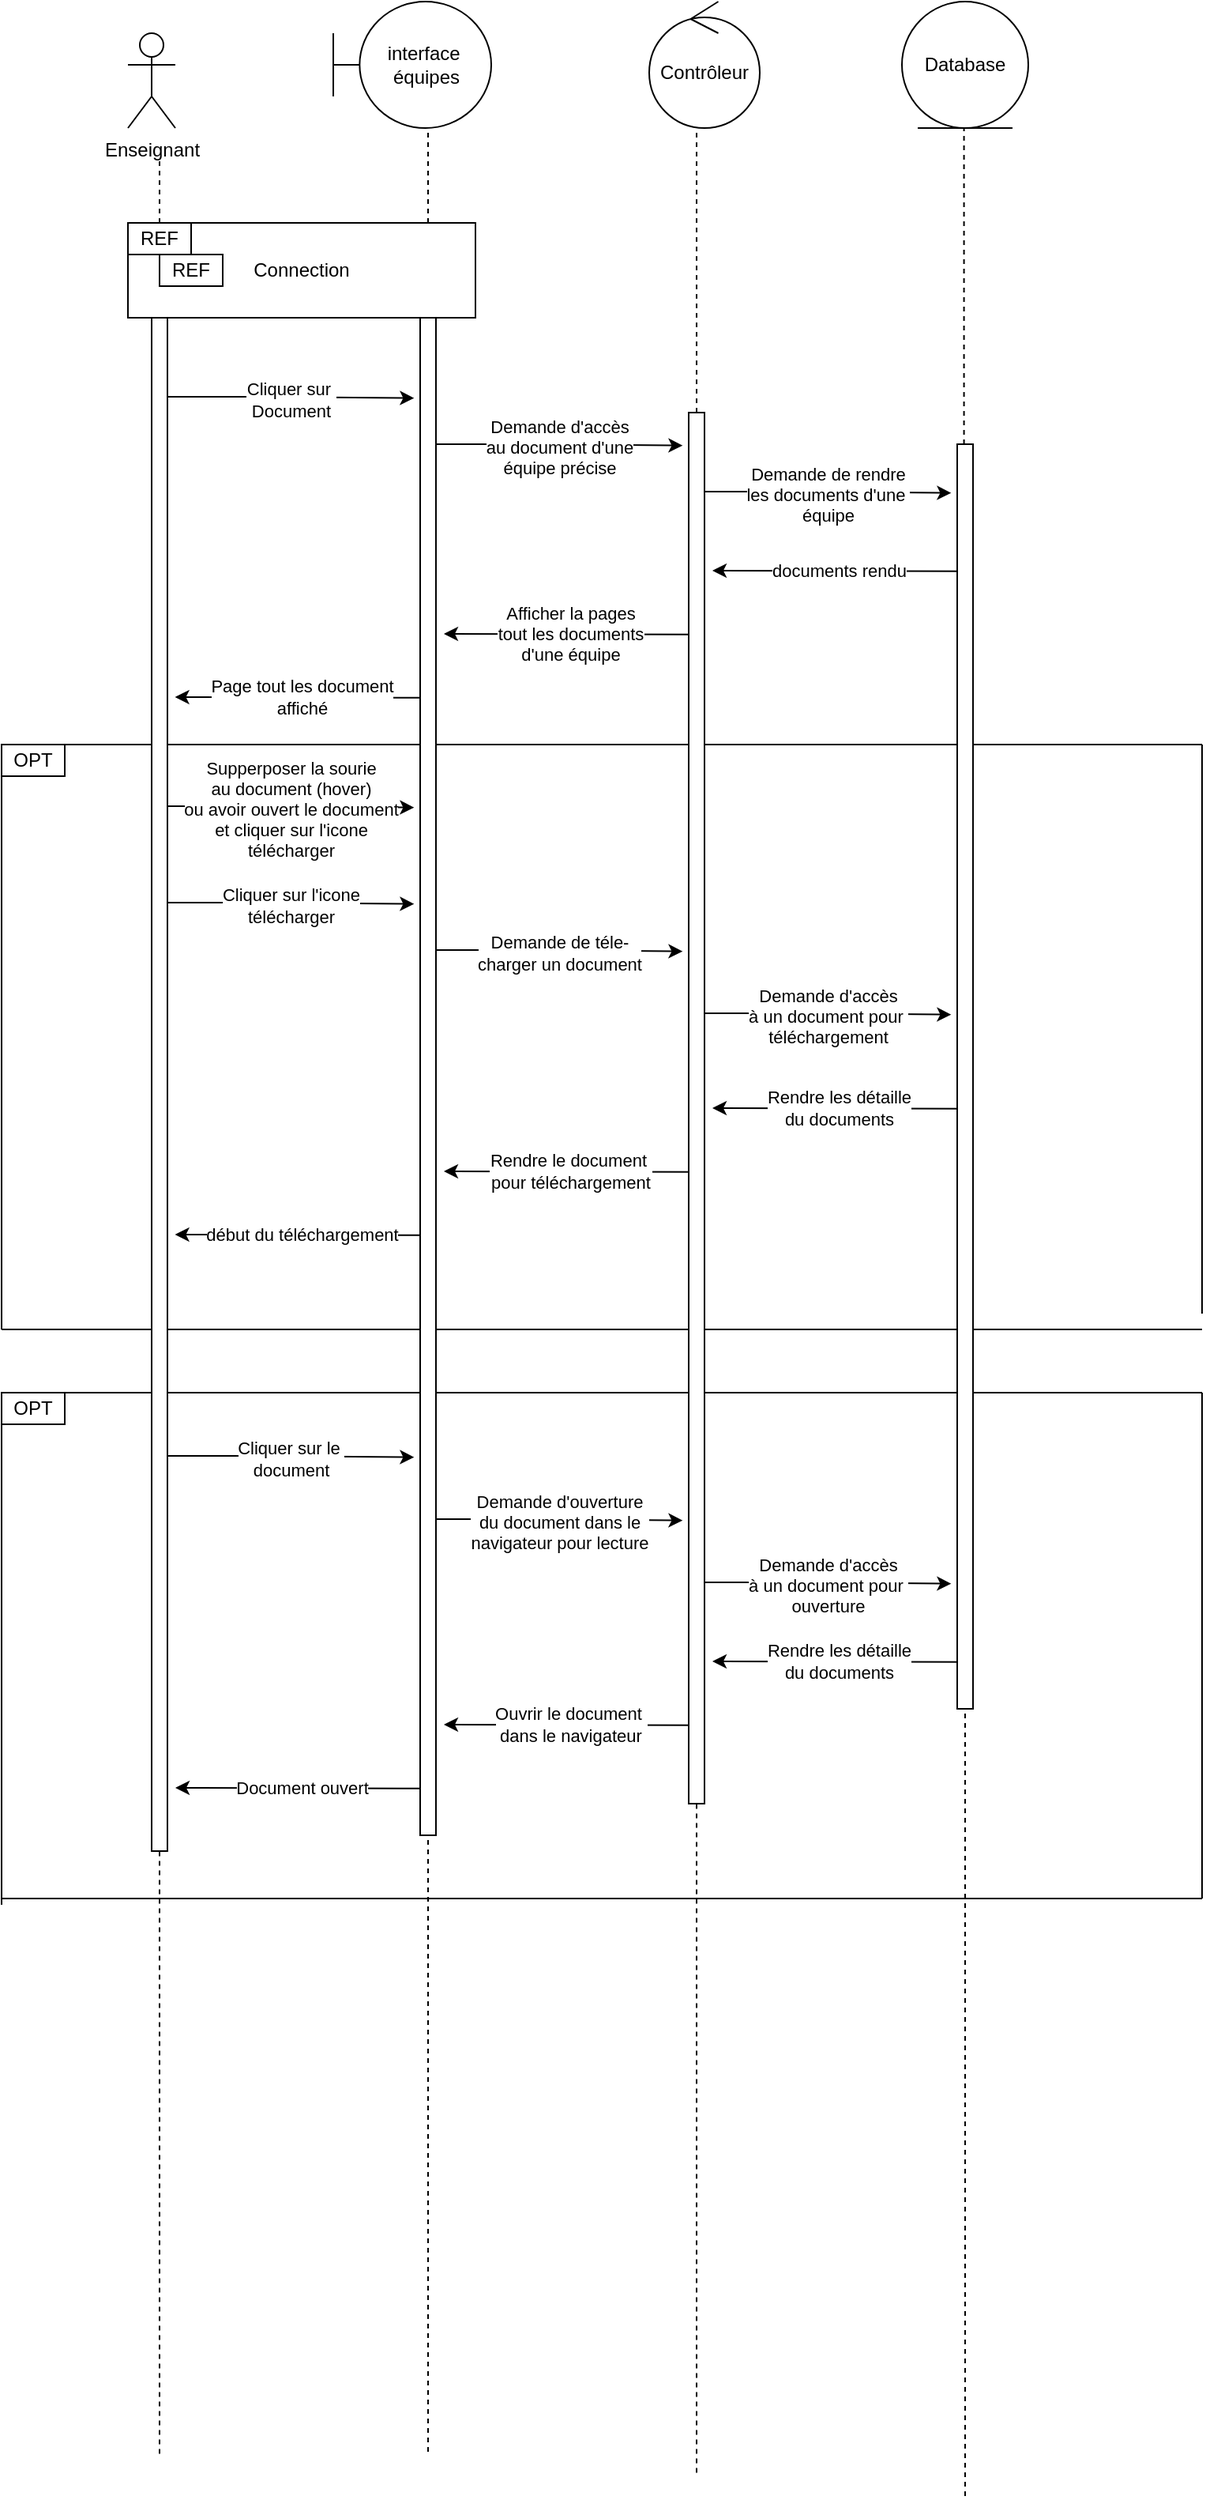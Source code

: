<mxfile version="17.1.2" type="github">
  <diagram id="kgpKYQtTHZ0yAKxKKP6v" name="Page-1">
    <mxGraphModel dx="1038" dy="579" grid="1" gridSize="10" guides="1" tooltips="1" connect="1" arrows="1" fold="1" page="1" pageScale="1" pageWidth="850" pageHeight="1100" math="0" shadow="0">
      <root>
        <mxCell id="0" />
        <mxCell id="1" parent="0" />
        <mxCell id="2jabOPlGpFVRJ0HtaDlQ-1" value="Enseignant" style="shape=umlActor;verticalLabelPosition=bottom;verticalAlign=top;html=1;" vertex="1" parent="1">
          <mxGeometry x="120" y="60" width="30" height="60" as="geometry" />
        </mxCell>
        <mxCell id="2jabOPlGpFVRJ0HtaDlQ-2" value="interface&amp;nbsp;&lt;br&gt;équipes" style="shape=umlBoundary;whiteSpace=wrap;html=1;" vertex="1" parent="1">
          <mxGeometry x="250" y="40" width="100" height="80" as="geometry" />
        </mxCell>
        <mxCell id="2jabOPlGpFVRJ0HtaDlQ-3" value="Database" style="ellipse;shape=umlEntity;whiteSpace=wrap;html=1;" vertex="1" parent="1">
          <mxGeometry x="610" y="40" width="80" height="80" as="geometry" />
        </mxCell>
        <mxCell id="2jabOPlGpFVRJ0HtaDlQ-4" value="Contrôleur" style="ellipse;shape=umlControl;whiteSpace=wrap;html=1;" vertex="1" parent="1">
          <mxGeometry x="450" y="40" width="70" height="80" as="geometry" />
        </mxCell>
        <mxCell id="2jabOPlGpFVRJ0HtaDlQ-5" value="" style="endArrow=none;dashed=1;html=1;rounded=0;startArrow=none;" edge="1" parent="1" source="2jabOPlGpFVRJ0HtaDlQ-64">
          <mxGeometry width="50" height="50" relative="1" as="geometry">
            <mxPoint x="140" y="1591.2" as="sourcePoint" />
            <mxPoint x="140" y="140" as="targetPoint" />
          </mxGeometry>
        </mxCell>
        <mxCell id="2jabOPlGpFVRJ0HtaDlQ-8" value="" style="endArrow=none;dashed=1;html=1;rounded=0;startArrow=none;" edge="1" parent="1" source="2jabOPlGpFVRJ0HtaDlQ-66">
          <mxGeometry width="50" height="50" relative="1" as="geometry">
            <mxPoint x="310" y="1590" as="sourcePoint" />
            <mxPoint x="310" y="120" as="targetPoint" />
          </mxGeometry>
        </mxCell>
        <mxCell id="2jabOPlGpFVRJ0HtaDlQ-9" value="" style="endArrow=none;dashed=1;html=1;rounded=0;startArrow=none;" edge="1" parent="1" source="2jabOPlGpFVRJ0HtaDlQ-68">
          <mxGeometry width="50" height="50" relative="1" as="geometry">
            <mxPoint x="480" y="1603.2" as="sourcePoint" />
            <mxPoint x="480" y="120" as="targetPoint" />
          </mxGeometry>
        </mxCell>
        <mxCell id="2jabOPlGpFVRJ0HtaDlQ-10" value="" style="endArrow=none;dashed=1;html=1;rounded=0;startArrow=none;" edge="1" parent="1" source="2jabOPlGpFVRJ0HtaDlQ-70">
          <mxGeometry width="50" height="50" relative="1" as="geometry">
            <mxPoint x="650" y="1618" as="sourcePoint" />
            <mxPoint x="649.29" y="120" as="targetPoint" />
          </mxGeometry>
        </mxCell>
        <mxCell id="2jabOPlGpFVRJ0HtaDlQ-11" value="" style="endArrow=classic;html=1;rounded=0;entryX=0.12;entryY=0.079;entryDx=0;entryDy=0;entryPerimeter=0;" edge="1" parent="1">
          <mxGeometry relative="1" as="geometry">
            <mxPoint x="140" y="290" as="sourcePoint" />
            <mxPoint x="301.2" y="290.85" as="targetPoint" />
            <Array as="points">
              <mxPoint x="200.5" y="290" />
            </Array>
          </mxGeometry>
        </mxCell>
        <mxCell id="2jabOPlGpFVRJ0HtaDlQ-12" value="Cliquer sur&amp;nbsp;&lt;br&gt;Document" style="edgeLabel;html=1;align=center;verticalAlign=middle;resizable=0;points=[];" vertex="1" connectable="0" parent="2jabOPlGpFVRJ0HtaDlQ-11">
          <mxGeometry x="0.028" y="-2" relative="1" as="geometry">
            <mxPoint as="offset" />
          </mxGeometry>
        </mxCell>
        <mxCell id="2jabOPlGpFVRJ0HtaDlQ-15" value="Connection" style="rounded=0;whiteSpace=wrap;html=1;" vertex="1" parent="1">
          <mxGeometry x="120" y="180" width="220" height="60" as="geometry" />
        </mxCell>
        <mxCell id="2jabOPlGpFVRJ0HtaDlQ-17" value="REF" style="rounded=0;whiteSpace=wrap;html=1;" vertex="1" parent="1">
          <mxGeometry x="120" y="180" width="40" height="20" as="geometry" />
        </mxCell>
        <mxCell id="2jabOPlGpFVRJ0HtaDlQ-19" value="" style="endArrow=classic;html=1;rounded=0;entryX=0.12;entryY=0.079;entryDx=0;entryDy=0;entryPerimeter=0;" edge="1" parent="1">
          <mxGeometry relative="1" as="geometry">
            <mxPoint x="310" y="320" as="sourcePoint" />
            <mxPoint x="471.2" y="320.85" as="targetPoint" />
            <Array as="points">
              <mxPoint x="370.5" y="320" />
            </Array>
          </mxGeometry>
        </mxCell>
        <mxCell id="2jabOPlGpFVRJ0HtaDlQ-20" value="Demande d&#39;accès&lt;br&gt;au document d&#39;une&lt;br&gt;équipe précise" style="edgeLabel;html=1;align=center;verticalAlign=middle;resizable=0;points=[];" vertex="1" connectable="0" parent="2jabOPlGpFVRJ0HtaDlQ-19">
          <mxGeometry x="0.028" y="-2" relative="1" as="geometry">
            <mxPoint as="offset" />
          </mxGeometry>
        </mxCell>
        <mxCell id="2jabOPlGpFVRJ0HtaDlQ-21" value="Afficher la pages&lt;br&gt;tout les documents&lt;br&gt;d&#39;une équipe" style="endArrow=classic;html=1;rounded=0;entryX=1.312;entryY=0.742;entryDx=0;entryDy=0;entryPerimeter=0;" edge="1" parent="1">
          <mxGeometry relative="1" as="geometry">
            <mxPoint x="480.44" y="440.4" as="sourcePoint" />
            <mxPoint x="320" y="440" as="targetPoint" />
            <Array as="points" />
          </mxGeometry>
        </mxCell>
        <mxCell id="2jabOPlGpFVRJ0HtaDlQ-22" value="Page tout les document&lt;br&gt;affiché" style="endArrow=classic;html=1;rounded=0;entryX=1.312;entryY=0.742;entryDx=0;entryDy=0;entryPerimeter=0;" edge="1" parent="1">
          <mxGeometry relative="1" as="geometry">
            <mxPoint x="310.22" y="480.4" as="sourcePoint" />
            <mxPoint x="149.78" y="480" as="targetPoint" />
            <Array as="points" />
          </mxGeometry>
        </mxCell>
        <mxCell id="2jabOPlGpFVRJ0HtaDlQ-23" value="" style="endArrow=none;html=1;rounded=0;" edge="1" parent="1">
          <mxGeometry width="50" height="50" relative="1" as="geometry">
            <mxPoint x="40" y="510" as="sourcePoint" />
            <mxPoint x="800" y="510" as="targetPoint" />
          </mxGeometry>
        </mxCell>
        <mxCell id="2jabOPlGpFVRJ0HtaDlQ-24" value="" style="endArrow=none;html=1;rounded=0;" edge="1" parent="1">
          <mxGeometry width="50" height="50" relative="1" as="geometry">
            <mxPoint x="40" y="880" as="sourcePoint" />
            <mxPoint x="40" y="510" as="targetPoint" />
          </mxGeometry>
        </mxCell>
        <mxCell id="2jabOPlGpFVRJ0HtaDlQ-25" value="OPT" style="rounded=0;whiteSpace=wrap;html=1;" vertex="1" parent="1">
          <mxGeometry x="40" y="510" width="40" height="20" as="geometry" />
        </mxCell>
        <mxCell id="2jabOPlGpFVRJ0HtaDlQ-27" value="REF" style="rounded=0;whiteSpace=wrap;html=1;" vertex="1" parent="1">
          <mxGeometry x="140" y="200" width="40" height="20" as="geometry" />
        </mxCell>
        <mxCell id="2jabOPlGpFVRJ0HtaDlQ-28" value="" style="endArrow=classic;html=1;rounded=0;entryX=0.12;entryY=0.079;entryDx=0;entryDy=0;entryPerimeter=0;" edge="1" parent="1">
          <mxGeometry relative="1" as="geometry">
            <mxPoint x="140" y="549" as="sourcePoint" />
            <mxPoint x="301.2" y="549.85" as="targetPoint" />
            <Array as="points">
              <mxPoint x="200.5" y="549" />
            </Array>
          </mxGeometry>
        </mxCell>
        <mxCell id="2jabOPlGpFVRJ0HtaDlQ-29" value="Supperposer la sourie&lt;br&gt;au document (hover)&lt;br&gt;ou avoir ouvert le document&lt;br&gt;et cliquer sur l&#39;icone&lt;br&gt;télécharger" style="edgeLabel;html=1;align=center;verticalAlign=middle;resizable=0;points=[];" vertex="1" connectable="0" parent="2jabOPlGpFVRJ0HtaDlQ-28">
          <mxGeometry x="0.028" y="-2" relative="1" as="geometry">
            <mxPoint as="offset" />
          </mxGeometry>
        </mxCell>
        <mxCell id="2jabOPlGpFVRJ0HtaDlQ-30" value="" style="endArrow=classic;html=1;rounded=0;entryX=0.12;entryY=0.079;entryDx=0;entryDy=0;entryPerimeter=0;" edge="1" parent="1">
          <mxGeometry relative="1" as="geometry">
            <mxPoint x="140" y="610" as="sourcePoint" />
            <mxPoint x="301.2" y="610.85" as="targetPoint" />
            <Array as="points">
              <mxPoint x="200.5" y="610" />
            </Array>
          </mxGeometry>
        </mxCell>
        <mxCell id="2jabOPlGpFVRJ0HtaDlQ-31" value="Cliquer sur l&#39;icone&lt;br&gt;télécharger" style="edgeLabel;html=1;align=center;verticalAlign=middle;resizable=0;points=[];" vertex="1" connectable="0" parent="2jabOPlGpFVRJ0HtaDlQ-30">
          <mxGeometry x="0.028" y="-2" relative="1" as="geometry">
            <mxPoint as="offset" />
          </mxGeometry>
        </mxCell>
        <mxCell id="2jabOPlGpFVRJ0HtaDlQ-32" value="" style="endArrow=classic;html=1;rounded=0;entryX=0.12;entryY=0.079;entryDx=0;entryDy=0;entryPerimeter=0;" edge="1" parent="1">
          <mxGeometry relative="1" as="geometry">
            <mxPoint x="480" y="350" as="sourcePoint" />
            <mxPoint x="641.2" y="350.85" as="targetPoint" />
            <Array as="points">
              <mxPoint x="540.5" y="350" />
            </Array>
          </mxGeometry>
        </mxCell>
        <mxCell id="2jabOPlGpFVRJ0HtaDlQ-33" value="Demande de rendre&lt;br&gt;les documents d&#39;une&amp;nbsp;&lt;br&gt;équipe" style="edgeLabel;html=1;align=center;verticalAlign=middle;resizable=0;points=[];" vertex="1" connectable="0" parent="2jabOPlGpFVRJ0HtaDlQ-32">
          <mxGeometry x="0.028" y="-2" relative="1" as="geometry">
            <mxPoint as="offset" />
          </mxGeometry>
        </mxCell>
        <mxCell id="2jabOPlGpFVRJ0HtaDlQ-36" value="documents rendu" style="endArrow=classic;html=1;rounded=0;entryX=1.312;entryY=0.742;entryDx=0;entryDy=0;entryPerimeter=0;" edge="1" parent="1">
          <mxGeometry relative="1" as="geometry">
            <mxPoint x="650.44" y="400.4" as="sourcePoint" />
            <mxPoint x="490" y="400" as="targetPoint" />
            <Array as="points" />
          </mxGeometry>
        </mxCell>
        <mxCell id="2jabOPlGpFVRJ0HtaDlQ-38" value="" style="endArrow=classic;html=1;rounded=0;entryX=0.12;entryY=0.079;entryDx=0;entryDy=0;entryPerimeter=0;" edge="1" parent="1">
          <mxGeometry relative="1" as="geometry">
            <mxPoint x="310" y="640" as="sourcePoint" />
            <mxPoint x="471.2" y="640.85" as="targetPoint" />
            <Array as="points">
              <mxPoint x="370.5" y="640" />
            </Array>
          </mxGeometry>
        </mxCell>
        <mxCell id="2jabOPlGpFVRJ0HtaDlQ-39" value="Demande de téle-&lt;br&gt;charger un document" style="edgeLabel;html=1;align=center;verticalAlign=middle;resizable=0;points=[];" vertex="1" connectable="0" parent="2jabOPlGpFVRJ0HtaDlQ-38">
          <mxGeometry x="0.028" y="-2" relative="1" as="geometry">
            <mxPoint as="offset" />
          </mxGeometry>
        </mxCell>
        <mxCell id="2jabOPlGpFVRJ0HtaDlQ-40" value="" style="endArrow=classic;html=1;rounded=0;entryX=0.12;entryY=0.079;entryDx=0;entryDy=0;entryPerimeter=0;" edge="1" parent="1">
          <mxGeometry relative="1" as="geometry">
            <mxPoint x="480" y="680" as="sourcePoint" />
            <mxPoint x="641.2" y="680.85" as="targetPoint" />
            <Array as="points">
              <mxPoint x="540.5" y="680" />
            </Array>
          </mxGeometry>
        </mxCell>
        <mxCell id="2jabOPlGpFVRJ0HtaDlQ-41" value="Demande d&#39;accès&lt;br&gt;à un document pour&amp;nbsp;&lt;br&gt;téléchargement&lt;span style=&quot;color: rgba(0 , 0 , 0 , 0) ; font-family: monospace ; font-size: 0px ; background-color: rgb(248 , 249 , 250)&quot;&gt;%3CmxGraphModel%3E%3Croot%3E%3CmxCell%20id%3D%220%22%2F%3E%3CmxCell%20id%3D%221%22%20parent%3D%220%22%2F%3E%3CmxCell%20id%3D%222%22%20value%3D%22%22%20style%3D%22endArrow%3Dclassic%3Bhtml%3D1%3Brounded%3D0%3BentryX%3D0.12%3BentryY%3D0.079%3BentryDx%3D0%3BentryDy%3D0%3BentryPerimeter%3D0%3B%22%20edge%3D%221%22%20parent%3D%221%22%3E%3CmxGeometry%20relative%3D%221%22%20as%3D%22geometry%22%3E%3CmxPoint%20x%3D%22310%22%20y%3D%22320%22%20as%3D%22sourcePoint%22%2F%3E%3CmxPoint%20x%3D%22471.2%22%20y%3D%22320.85%22%20as%3D%22targetPoint%22%2F%3E%3CArray%20as%3D%22points%22%3E%3CmxPoint%20x%3D%22370.5%22%20y%3D%22320%22%2F%3E%3C%2FArray%3E%3C%2FmxGeometry%3E%3C%2FmxCell%3E%3CmxCell%20id%3D%223%22%20value%3D%22Demande%20d&#39;acc%C3%A8s%26lt%3Bbr%26gt%3Bau%20document%20d&#39;une%26lt%3Bbr%26gt%3B%C3%A9quipe%20pr%C3%A9cise%22%20style%3D%22edgeLabel%3Bhtml%3D1%3Balign%3Dcenter%3BverticalAlign%3Dmiddle%3Bresizable%3D0%3Bpoints%3D%5B%5D%3B%22%20vertex%3D%221%22%20connectable%3D%220%22%20parent%3D%222%22%3E%3CmxGeometry%20x%3D%220.028%22%20y%3D%22-2%22%20relative%3D%221%22%20as%3D%22geometry%22%3E%3CmxPoint%20as%3D%22offset%22%2F%3E%3C%2FmxGeometry%3E%3C%2FmxCell%3E%3C%2Froot%3E%3C%2FmxGraphModel%3E&lt;/span&gt;" style="edgeLabel;html=1;align=center;verticalAlign=middle;resizable=0;points=[];" vertex="1" connectable="0" parent="2jabOPlGpFVRJ0HtaDlQ-40">
          <mxGeometry x="0.028" y="-2" relative="1" as="geometry">
            <mxPoint as="offset" />
          </mxGeometry>
        </mxCell>
        <mxCell id="2jabOPlGpFVRJ0HtaDlQ-44" value="Rendre les détaille&lt;br&gt;du documents" style="endArrow=classic;html=1;rounded=0;entryX=1.312;entryY=0.742;entryDx=0;entryDy=0;entryPerimeter=0;" edge="1" parent="1">
          <mxGeometry relative="1" as="geometry">
            <mxPoint x="650.44" y="740.4" as="sourcePoint" />
            <mxPoint x="490" y="740" as="targetPoint" />
            <Array as="points" />
          </mxGeometry>
        </mxCell>
        <mxCell id="2jabOPlGpFVRJ0HtaDlQ-45" value="Rendre le document&amp;nbsp;&lt;br&gt;pour téléchargement" style="endArrow=classic;html=1;rounded=0;entryX=1.312;entryY=0.742;entryDx=0;entryDy=0;entryPerimeter=0;" edge="1" parent="1">
          <mxGeometry relative="1" as="geometry">
            <mxPoint x="480.44" y="780.4" as="sourcePoint" />
            <mxPoint x="320" y="780" as="targetPoint" />
            <Array as="points" />
          </mxGeometry>
        </mxCell>
        <mxCell id="2jabOPlGpFVRJ0HtaDlQ-46" value="début du téléchargement" style="endArrow=classic;html=1;rounded=0;entryX=1.312;entryY=0.742;entryDx=0;entryDy=0;entryPerimeter=0;" edge="1" parent="1">
          <mxGeometry relative="1" as="geometry">
            <mxPoint x="310.22" y="820.4" as="sourcePoint" />
            <mxPoint x="149.78" y="820" as="targetPoint" />
            <Array as="points" />
          </mxGeometry>
        </mxCell>
        <mxCell id="2jabOPlGpFVRJ0HtaDlQ-47" value="" style="endArrow=none;html=1;rounded=0;" edge="1" parent="1">
          <mxGeometry width="50" height="50" relative="1" as="geometry">
            <mxPoint x="40" y="880" as="sourcePoint" />
            <mxPoint x="800" y="880" as="targetPoint" />
          </mxGeometry>
        </mxCell>
        <mxCell id="2jabOPlGpFVRJ0HtaDlQ-48" value="" style="endArrow=none;html=1;rounded=0;" edge="1" parent="1">
          <mxGeometry width="50" height="50" relative="1" as="geometry">
            <mxPoint x="800" y="870" as="sourcePoint" />
            <mxPoint x="800" y="510" as="targetPoint" />
          </mxGeometry>
        </mxCell>
        <mxCell id="2jabOPlGpFVRJ0HtaDlQ-49" value="" style="endArrow=none;html=1;rounded=0;" edge="1" parent="1">
          <mxGeometry width="50" height="50" relative="1" as="geometry">
            <mxPoint x="40" y="920" as="sourcePoint" />
            <mxPoint x="800" y="920" as="targetPoint" />
          </mxGeometry>
        </mxCell>
        <mxCell id="2jabOPlGpFVRJ0HtaDlQ-50" value="OPT" style="rounded=0;whiteSpace=wrap;html=1;" vertex="1" parent="1">
          <mxGeometry x="40" y="920" width="40" height="20" as="geometry" />
        </mxCell>
        <mxCell id="2jabOPlGpFVRJ0HtaDlQ-51" value="" style="endArrow=classic;html=1;rounded=0;entryX=0.12;entryY=0.079;entryDx=0;entryDy=0;entryPerimeter=0;" edge="1" parent="1">
          <mxGeometry relative="1" as="geometry">
            <mxPoint x="140" y="960" as="sourcePoint" />
            <mxPoint x="301.2" y="960.85" as="targetPoint" />
            <Array as="points">
              <mxPoint x="200.5" y="960" />
            </Array>
          </mxGeometry>
        </mxCell>
        <mxCell id="2jabOPlGpFVRJ0HtaDlQ-52" value="Cliquer sur le&amp;nbsp;&lt;br&gt;document" style="edgeLabel;html=1;align=center;verticalAlign=middle;resizable=0;points=[];" vertex="1" connectable="0" parent="2jabOPlGpFVRJ0HtaDlQ-51">
          <mxGeometry x="0.028" y="-2" relative="1" as="geometry">
            <mxPoint as="offset" />
          </mxGeometry>
        </mxCell>
        <mxCell id="2jabOPlGpFVRJ0HtaDlQ-53" value="" style="endArrow=classic;html=1;rounded=0;entryX=0.12;entryY=0.079;entryDx=0;entryDy=0;entryPerimeter=0;" edge="1" parent="1">
          <mxGeometry relative="1" as="geometry">
            <mxPoint x="310" y="1000" as="sourcePoint" />
            <mxPoint x="471.2" y="1000.85" as="targetPoint" />
            <Array as="points">
              <mxPoint x="370.5" y="1000" />
            </Array>
          </mxGeometry>
        </mxCell>
        <mxCell id="2jabOPlGpFVRJ0HtaDlQ-54" value="Demande d&#39;ouverture&lt;br&gt;du document dans le&lt;br&gt;navigateur pour lecture" style="edgeLabel;html=1;align=center;verticalAlign=middle;resizable=0;points=[];" vertex="1" connectable="0" parent="2jabOPlGpFVRJ0HtaDlQ-53">
          <mxGeometry x="0.028" y="-2" relative="1" as="geometry">
            <mxPoint as="offset" />
          </mxGeometry>
        </mxCell>
        <mxCell id="2jabOPlGpFVRJ0HtaDlQ-55" value="" style="endArrow=classic;html=1;rounded=0;entryX=0.12;entryY=0.079;entryDx=0;entryDy=0;entryPerimeter=0;" edge="1" parent="1">
          <mxGeometry relative="1" as="geometry">
            <mxPoint x="480" y="1040" as="sourcePoint" />
            <mxPoint x="641.2" y="1040.85" as="targetPoint" />
            <Array as="points">
              <mxPoint x="540.5" y="1040" />
            </Array>
          </mxGeometry>
        </mxCell>
        <mxCell id="2jabOPlGpFVRJ0HtaDlQ-56" value="Demande d&#39;accès&lt;br&gt;à un document pour&amp;nbsp;&lt;br&gt;ouverture" style="edgeLabel;html=1;align=center;verticalAlign=middle;resizable=0;points=[];" vertex="1" connectable="0" parent="2jabOPlGpFVRJ0HtaDlQ-55">
          <mxGeometry x="0.028" y="-2" relative="1" as="geometry">
            <mxPoint as="offset" />
          </mxGeometry>
        </mxCell>
        <mxCell id="2jabOPlGpFVRJ0HtaDlQ-57" value="Rendre les détaille&lt;br&gt;du documents" style="endArrow=classic;html=1;rounded=0;entryX=1.312;entryY=0.742;entryDx=0;entryDy=0;entryPerimeter=0;" edge="1" parent="1">
          <mxGeometry relative="1" as="geometry">
            <mxPoint x="650.44" y="1090.4" as="sourcePoint" />
            <mxPoint x="490" y="1090" as="targetPoint" />
            <Array as="points" />
          </mxGeometry>
        </mxCell>
        <mxCell id="2jabOPlGpFVRJ0HtaDlQ-59" value="Ouvrir le document&amp;nbsp;&lt;br&gt;dans le navigateur" style="endArrow=classic;html=1;rounded=0;entryX=1.312;entryY=0.742;entryDx=0;entryDy=0;entryPerimeter=0;" edge="1" parent="1">
          <mxGeometry relative="1" as="geometry">
            <mxPoint x="480.44" y="1130.4" as="sourcePoint" />
            <mxPoint x="320" y="1130" as="targetPoint" />
            <Array as="points" />
          </mxGeometry>
        </mxCell>
        <mxCell id="2jabOPlGpFVRJ0HtaDlQ-60" value="Document ouvert" style="endArrow=classic;html=1;rounded=0;entryX=1.312;entryY=0.742;entryDx=0;entryDy=0;entryPerimeter=0;" edge="1" parent="1">
          <mxGeometry relative="1" as="geometry">
            <mxPoint x="310.44" y="1170.4" as="sourcePoint" />
            <mxPoint x="150.0" y="1170" as="targetPoint" />
            <Array as="points" />
          </mxGeometry>
        </mxCell>
        <mxCell id="2jabOPlGpFVRJ0HtaDlQ-61" value="" style="endArrow=none;html=1;rounded=0;entryX=0;entryY=0.25;entryDx=0;entryDy=0;" edge="1" parent="1" target="2jabOPlGpFVRJ0HtaDlQ-50">
          <mxGeometry width="50" height="50" relative="1" as="geometry">
            <mxPoint x="40" y="1244" as="sourcePoint" />
            <mxPoint x="330" y="950" as="targetPoint" />
          </mxGeometry>
        </mxCell>
        <mxCell id="2jabOPlGpFVRJ0HtaDlQ-62" value="" style="endArrow=none;html=1;rounded=0;" edge="1" parent="1">
          <mxGeometry width="50" height="50" relative="1" as="geometry">
            <mxPoint x="40" y="1240" as="sourcePoint" />
            <mxPoint x="800" y="1240" as="targetPoint" />
          </mxGeometry>
        </mxCell>
        <mxCell id="2jabOPlGpFVRJ0HtaDlQ-63" value="" style="endArrow=none;html=1;rounded=0;" edge="1" parent="1">
          <mxGeometry width="50" height="50" relative="1" as="geometry">
            <mxPoint x="800" y="1240" as="sourcePoint" />
            <mxPoint x="800" y="920" as="targetPoint" />
          </mxGeometry>
        </mxCell>
        <mxCell id="2jabOPlGpFVRJ0HtaDlQ-64" value="" style="html=1;points=[];perimeter=orthogonalPerimeter;" vertex="1" parent="1">
          <mxGeometry x="135" y="240" width="10" height="970" as="geometry" />
        </mxCell>
        <mxCell id="2jabOPlGpFVRJ0HtaDlQ-65" value="" style="endArrow=none;dashed=1;html=1;rounded=0;" edge="1" parent="1" target="2jabOPlGpFVRJ0HtaDlQ-64">
          <mxGeometry width="50" height="50" relative="1" as="geometry">
            <mxPoint x="140" y="1591.2" as="sourcePoint" />
            <mxPoint x="140" y="140" as="targetPoint" />
          </mxGeometry>
        </mxCell>
        <mxCell id="2jabOPlGpFVRJ0HtaDlQ-66" value="" style="html=1;points=[];perimeter=orthogonalPerimeter;" vertex="1" parent="1">
          <mxGeometry x="305" y="240" width="10" height="960" as="geometry" />
        </mxCell>
        <mxCell id="2jabOPlGpFVRJ0HtaDlQ-67" value="" style="endArrow=none;dashed=1;html=1;rounded=0;" edge="1" parent="1" target="2jabOPlGpFVRJ0HtaDlQ-66">
          <mxGeometry width="50" height="50" relative="1" as="geometry">
            <mxPoint x="310" y="1590" as="sourcePoint" />
            <mxPoint x="310" y="120" as="targetPoint" />
          </mxGeometry>
        </mxCell>
        <mxCell id="2jabOPlGpFVRJ0HtaDlQ-68" value="" style="html=1;points=[];perimeter=orthogonalPerimeter;" vertex="1" parent="1">
          <mxGeometry x="475" y="300" width="10" height="880" as="geometry" />
        </mxCell>
        <mxCell id="2jabOPlGpFVRJ0HtaDlQ-69" value="" style="endArrow=none;dashed=1;html=1;rounded=0;" edge="1" parent="1" target="2jabOPlGpFVRJ0HtaDlQ-68">
          <mxGeometry width="50" height="50" relative="1" as="geometry">
            <mxPoint x="480" y="1603.2" as="sourcePoint" />
            <mxPoint x="480" y="120" as="targetPoint" />
          </mxGeometry>
        </mxCell>
        <mxCell id="2jabOPlGpFVRJ0HtaDlQ-70" value="" style="html=1;points=[];perimeter=orthogonalPerimeter;" vertex="1" parent="1">
          <mxGeometry x="645" y="320" width="10" height="800" as="geometry" />
        </mxCell>
        <mxCell id="2jabOPlGpFVRJ0HtaDlQ-71" value="" style="endArrow=none;dashed=1;html=1;rounded=0;" edge="1" parent="1" target="2jabOPlGpFVRJ0HtaDlQ-70">
          <mxGeometry width="50" height="50" relative="1" as="geometry">
            <mxPoint x="650" y="1618" as="sourcePoint" />
            <mxPoint x="649.29" y="120" as="targetPoint" />
          </mxGeometry>
        </mxCell>
      </root>
    </mxGraphModel>
  </diagram>
</mxfile>
